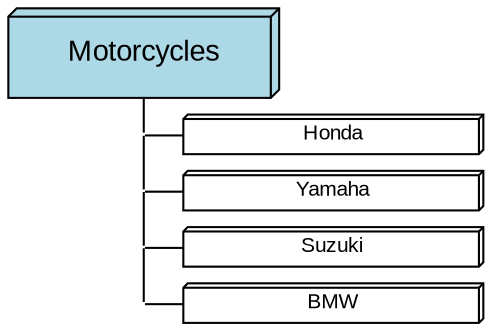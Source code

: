 // Graphviz organization chart

digraph MotorcyclesGraph {

    // separation space among boxes:
    ranksep=0.1;

    // orthogonal connections:
    splines=ortho

    // adjust box shape here:
    node[shape=box3d width=1.8 height=0.6 fontname="Arial"];

    // the nodes to draw
    Motorcycles [ label = "Motorcycles" style="filled" fillcolor=lightblue ];
        node[shape=box3d width=2.0 height=0.2 fontname="Arial" fontsize=10];
        Honda [ label = "Honda" ];
        Yamaha [ label = "Yamaha" ];
        Suzuki [ label = "Suzuki" ];
        BMW [ label = "BMW" ];

    // clean up to start drawing the connections. Nodes called (without definition) will be invisible.
    node[shape=none, width=0, height=0, label=""];
    edge[dir=none];

    // connections
    Motorcycles ->moto0 -> moto1 -> moto2 -> moto3;
        {rank=same;  moto0 -> Honda;}
        {rank=same;  moto1 -> Yamaha;}
        {rank=same;  moto2 -> Suzuki;}
        {rank=same;  moto3 -> BMW;}
}